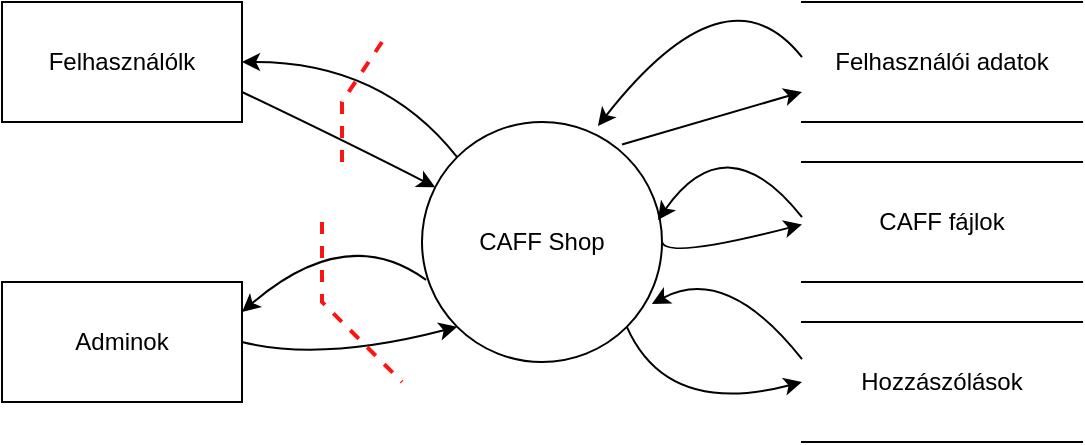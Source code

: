 <mxfile>
    <diagram id="eHFdPZv4uis34D8SFVGU" name="Page-1">
        <mxGraphModel dx="1066" dy="790" grid="1" gridSize="10" guides="1" tooltips="1" connect="1" arrows="1" fold="1" page="1" pageScale="1" pageWidth="850" pageHeight="1100" math="0" shadow="0">
            <root>
                <mxCell id="0"/>
                <mxCell id="1" parent="0"/>
                <mxCell id="1oQU7Ux1nOhfsnqKlw-r-1" value="CAFF Shop" style="ellipse;whiteSpace=wrap;html=1;aspect=fixed;" parent="1" vertex="1">
                    <mxGeometry x="380" y="240" width="120" height="120" as="geometry"/>
                </mxCell>
                <mxCell id="1oQU7Ux1nOhfsnqKlw-r-2" value="Felhasználólk" style="rounded=0;whiteSpace=wrap;html=1;" parent="1" vertex="1">
                    <mxGeometry x="170" y="180" width="120" height="60" as="geometry"/>
                </mxCell>
                <mxCell id="1oQU7Ux1nOhfsnqKlw-r-3" value="Adminok" style="rounded=0;whiteSpace=wrap;html=1;" parent="1" vertex="1">
                    <mxGeometry x="170" y="320" width="120" height="60" as="geometry"/>
                </mxCell>
                <mxCell id="1oQU7Ux1nOhfsnqKlw-r-4" value="" style="curved=1;endArrow=classic;html=1;rounded=0;entryX=1;entryY=0.5;entryDx=0;entryDy=0;exitX=0;exitY=0;exitDx=0;exitDy=0;" parent="1" source="1oQU7Ux1nOhfsnqKlw-r-1" target="1oQU7Ux1nOhfsnqKlw-r-2" edge="1">
                    <mxGeometry width="50" height="50" relative="1" as="geometry">
                        <mxPoint x="400" y="420" as="sourcePoint"/>
                        <mxPoint x="450" y="370" as="targetPoint"/>
                        <Array as="points">
                            <mxPoint x="360" y="210"/>
                        </Array>
                    </mxGeometry>
                </mxCell>
                <mxCell id="1oQU7Ux1nOhfsnqKlw-r-6" value="" style="curved=1;endArrow=classic;html=1;rounded=0;exitX=1;exitY=0.75;exitDx=0;exitDy=0;" parent="1" source="1oQU7Ux1nOhfsnqKlw-r-2" target="1oQU7Ux1nOhfsnqKlw-r-1" edge="1">
                    <mxGeometry width="50" height="50" relative="1" as="geometry">
                        <mxPoint x="380.004" y="297.574" as="sourcePoint"/>
                        <mxPoint x="272.43" y="250" as="targetPoint"/>
                        <Array as="points">
                            <mxPoint x="342.43" y="250"/>
                        </Array>
                    </mxGeometry>
                </mxCell>
                <mxCell id="1oQU7Ux1nOhfsnqKlw-r-7" value="" style="curved=1;endArrow=classic;html=1;rounded=0;entryX=1;entryY=0.25;entryDx=0;entryDy=0;exitX=0.017;exitY=0.658;exitDx=0;exitDy=0;exitPerimeter=0;" parent="1" source="1oQU7Ux1nOhfsnqKlw-r-1" target="1oQU7Ux1nOhfsnqKlw-r-3" edge="1">
                    <mxGeometry width="50" height="50" relative="1" as="geometry">
                        <mxPoint x="380.004" y="337.574" as="sourcePoint"/>
                        <mxPoint x="272.43" y="290" as="targetPoint"/>
                        <Array as="points">
                            <mxPoint x="342.43" y="290"/>
                        </Array>
                    </mxGeometry>
                </mxCell>
                <mxCell id="1oQU7Ux1nOhfsnqKlw-r-9" value="" style="curved=1;endArrow=classic;html=1;rounded=0;exitX=1;exitY=0.5;exitDx=0;exitDy=0;fontStyle=1;entryX=0;entryY=1;entryDx=0;entryDy=0;" parent="1" source="1oQU7Ux1nOhfsnqKlw-r-3" target="1oQU7Ux1nOhfsnqKlw-r-1" edge="1">
                    <mxGeometry width="50" height="50" relative="1" as="geometry">
                        <mxPoint x="310" y="245" as="sourcePoint"/>
                        <mxPoint x="406.668" y="292.509" as="targetPoint"/>
                        <Array as="points">
                            <mxPoint x="330" y="360"/>
                        </Array>
                    </mxGeometry>
                </mxCell>
                <mxCell id="1oQU7Ux1nOhfsnqKlw-r-10" value="Felhasználói adatok" style="shape=partialRectangle;whiteSpace=wrap;html=1;left=0;right=0;fillColor=none;" parent="1" vertex="1">
                    <mxGeometry x="570" y="180" width="140" height="60" as="geometry"/>
                </mxCell>
                <mxCell id="1oQU7Ux1nOhfsnqKlw-r-11" value="CAFF fájlok" style="shape=partialRectangle;whiteSpace=wrap;html=1;left=0;right=0;fillColor=none;" parent="1" vertex="1">
                    <mxGeometry x="570" y="260" width="140" height="60" as="geometry"/>
                </mxCell>
                <mxCell id="1oQU7Ux1nOhfsnqKlw-r-12" value="Hozzászólások" style="shape=partialRectangle;whiteSpace=wrap;html=1;left=0;right=0;fillColor=none;" parent="1" vertex="1">
                    <mxGeometry x="570" y="340" width="140" height="60" as="geometry"/>
                </mxCell>
                <mxCell id="1oQU7Ux1nOhfsnqKlw-r-15" value="" style="curved=1;endArrow=classic;html=1;rounded=0;entryX=0.733;entryY=0.017;entryDx=0;entryDy=0;exitX=0;exitY=0;exitDx=0;exitDy=0;entryPerimeter=0;" parent="1" target="1oQU7Ux1nOhfsnqKlw-r-1" edge="1">
                    <mxGeometry width="50" height="50" relative="1" as="geometry">
                        <mxPoint x="570.004" y="207.574" as="sourcePoint"/>
                        <mxPoint x="462.43" y="160" as="targetPoint"/>
                        <Array as="points">
                            <mxPoint x="532.43" y="160"/>
                        </Array>
                    </mxGeometry>
                </mxCell>
                <mxCell id="1oQU7Ux1nOhfsnqKlw-r-16" value="" style="curved=1;endArrow=classic;html=1;rounded=0;entryX=0.983;entryY=0.408;entryDx=0;entryDy=0;exitX=0;exitY=0;exitDx=0;exitDy=0;entryPerimeter=0;" parent="1" target="1oQU7Ux1nOhfsnqKlw-r-1" edge="1">
                    <mxGeometry width="50" height="50" relative="1" as="geometry">
                        <mxPoint x="570.004" y="287.574" as="sourcePoint"/>
                        <mxPoint x="462.43" y="240" as="targetPoint"/>
                        <Array as="points">
                            <mxPoint x="532.43" y="240"/>
                        </Array>
                    </mxGeometry>
                </mxCell>
                <mxCell id="1oQU7Ux1nOhfsnqKlw-r-17" value="" style="curved=1;endArrow=classic;html=1;rounded=0;exitX=0;exitY=0;exitDx=0;exitDy=0;entryX=0.958;entryY=0.758;entryDx=0;entryDy=0;entryPerimeter=0;" parent="1" target="1oQU7Ux1nOhfsnqKlw-r-1" edge="1">
                    <mxGeometry width="50" height="50" relative="1" as="geometry">
                        <mxPoint x="570.004" y="358.614" as="sourcePoint"/>
                        <mxPoint x="497.96" y="360.0" as="targetPoint"/>
                        <Array as="points">
                            <mxPoint x="532.43" y="311.04"/>
                        </Array>
                    </mxGeometry>
                </mxCell>
                <mxCell id="1oQU7Ux1nOhfsnqKlw-r-19" value="" style="curved=1;endArrow=classic;html=1;rounded=0;exitX=1;exitY=1;exitDx=0;exitDy=0;fontStyle=1;entryX=0;entryY=1;entryDx=0;entryDy=0;" parent="1" source="1oQU7Ux1nOhfsnqKlw-r-1" edge="1">
                    <mxGeometry width="50" height="50" relative="1" as="geometry">
                        <mxPoint x="462.43" y="377.57" as="sourcePoint"/>
                        <mxPoint x="570.004" y="369.996" as="targetPoint"/>
                        <Array as="points">
                            <mxPoint x="502.43" y="387.57"/>
                        </Array>
                    </mxGeometry>
                </mxCell>
                <mxCell id="1oQU7Ux1nOhfsnqKlw-r-20" value="" style="curved=1;endArrow=classic;html=1;rounded=0;exitX=1;exitY=0.5;exitDx=0;exitDy=0;fontStyle=1;entryX=0;entryY=1;entryDx=0;entryDy=0;" parent="1" source="1oQU7Ux1nOhfsnqKlw-r-1" edge="1">
                    <mxGeometry width="50" height="50" relative="1" as="geometry">
                        <mxPoint x="462.43" y="298.79" as="sourcePoint"/>
                        <mxPoint x="570.004" y="291.216" as="targetPoint"/>
                        <Array as="points">
                            <mxPoint x="502.43" y="308.79"/>
                        </Array>
                    </mxGeometry>
                </mxCell>
                <mxCell id="1oQU7Ux1nOhfsnqKlw-r-21" value="" style="curved=1;endArrow=classic;html=1;rounded=0;exitX=1;exitY=0.5;exitDx=0;exitDy=0;fontStyle=1;entryX=0;entryY=0.75;entryDx=0;entryDy=0;" parent="1" target="1oQU7Ux1nOhfsnqKlw-r-10" edge="1">
                    <mxGeometry width="50" height="50" relative="1" as="geometry">
                        <mxPoint x="480" y="251.21" as="sourcePoint"/>
                        <mxPoint x="550.004" y="242.426" as="targetPoint"/>
                        <Array as="points"/>
                    </mxGeometry>
                </mxCell>
                <mxCell id="1oQU7Ux1nOhfsnqKlw-r-23" value="" style="endArrow=none;dashed=1;html=1;rounded=0;strokeWidth=2;strokeColor=#FF1212;" parent="1" edge="1">
                    <mxGeometry width="50" height="50" relative="1" as="geometry">
                        <mxPoint x="330" y="290" as="sourcePoint"/>
                        <mxPoint x="370" y="370" as="targetPoint"/>
                        <Array as="points">
                            <mxPoint x="330" y="330"/>
                        </Array>
                    </mxGeometry>
                </mxCell>
                <mxCell id="1oQU7Ux1nOhfsnqKlw-r-24" value="" style="endArrow=none;dashed=1;html=1;rounded=0;strokeWidth=2;strokeColor=#FF1212;" parent="1" edge="1">
                    <mxGeometry width="50" height="50" relative="1" as="geometry">
                        <mxPoint x="360" y="200" as="sourcePoint"/>
                        <mxPoint x="340" y="260" as="targetPoint"/>
                        <Array as="points">
                            <mxPoint x="340" y="230"/>
                        </Array>
                    </mxGeometry>
                </mxCell>
            </root>
        </mxGraphModel>
    </diagram>
    <diagram id="GvrHCoiGuy2386354njo" name="Page-2">
        <mxGraphModel dx="735" dy="545" grid="1" gridSize="10" guides="1" tooltips="1" connect="1" arrows="1" fold="1" page="1" pageScale="1" pageWidth="850" pageHeight="1100" math="0" shadow="0">
            <root>
                <mxCell id="NqeDUNXfTx-QV4e_SXoF-0"/>
                <mxCell id="NqeDUNXfTx-QV4e_SXoF-1" parent="NqeDUNXfTx-QV4e_SXoF-0"/>
                <mxCell id="NqeDUNXfTx-QV4e_SXoF-2" value="Webszerver" style="ellipse;whiteSpace=wrap;html=1;aspect=fixed;" parent="NqeDUNXfTx-QV4e_SXoF-1" vertex="1">
                    <mxGeometry x="375" y="240" width="80" height="80" as="geometry"/>
                </mxCell>
                <mxCell id="XMo921Cz3Hqp0GOUUWrh-0" value="CAFF kezelő&lt;br&gt;modul" style="ellipse;whiteSpace=wrap;html=1;aspect=fixed;" parent="NqeDUNXfTx-QV4e_SXoF-1" vertex="1">
                    <mxGeometry x="375" y="360" width="80" height="80" as="geometry"/>
                </mxCell>
                <mxCell id="XMo921Cz3Hqp0GOUUWrh-1" value="Felhasználó" style="rounded=0;whiteSpace=wrap;html=1;" parent="NqeDUNXfTx-QV4e_SXoF-1" vertex="1">
                    <mxGeometry x="355" y="90" width="120" height="60" as="geometry"/>
                </mxCell>
                <mxCell id="XMo921Cz3Hqp0GOUUWrh-3" value="HTTP válasz" style="endArrow=classic;html=1;exitX=0.5;exitY=0;exitDx=0;exitDy=0;entryX=0.558;entryY=1.083;entryDx=0;entryDy=0;entryPerimeter=0;" parent="NqeDUNXfTx-QV4e_SXoF-1" source="NqeDUNXfTx-QV4e_SXoF-2" target="XMo921Cz3Hqp0GOUUWrh-1" edge="1">
                    <mxGeometry width="50" height="50" relative="1" as="geometry">
                        <mxPoint x="470" y="170" as="sourcePoint"/>
                        <mxPoint x="520" y="120" as="targetPoint"/>
                        <Array as="points">
                            <mxPoint x="460" y="180"/>
                        </Array>
                    </mxGeometry>
                </mxCell>
                <mxCell id="XMo921Cz3Hqp0GOUUWrh-5" value="HTTP kérés" style="endArrow=classic;html=1;exitX=0.5;exitY=1;exitDx=0;exitDy=0;entryX=0.5;entryY=0;entryDx=0;entryDy=0;" parent="NqeDUNXfTx-QV4e_SXoF-1" source="XMo921Cz3Hqp0GOUUWrh-1" target="NqeDUNXfTx-QV4e_SXoF-2" edge="1">
                    <mxGeometry width="50" height="50" relative="1" as="geometry">
                        <mxPoint x="355" y="210" as="sourcePoint"/>
                        <mxPoint x="405" y="160" as="targetPoint"/>
                        <Array as="points">
                            <mxPoint x="370" y="190"/>
                        </Array>
                    </mxGeometry>
                </mxCell>
                <mxCell id="XMo921Cz3Hqp0GOUUWrh-6" value="Internet" style="endArrow=none;dashed=1;html=1;strokeWidth=2;strokeColor=#FF150D;fontColor=#FF150D;" parent="NqeDUNXfTx-QV4e_SXoF-1" edge="1">
                    <mxGeometry x="0.796" y="6" width="50" height="50" relative="1" as="geometry">
                        <mxPoint x="360" y="220" as="sourcePoint"/>
                        <mxPoint x="480" y="220" as="targetPoint"/>
                        <Array as="points">
                            <mxPoint x="420" y="200"/>
                        </Array>
                        <mxPoint as="offset"/>
                    </mxGeometry>
                </mxCell>
                <mxCell id="XMo921Cz3Hqp0GOUUWrh-8" value="CAFF &lt;br&gt;Parser dll" style="ellipse;whiteSpace=wrap;html=1;aspect=fixed;" parent="NqeDUNXfTx-QV4e_SXoF-1" vertex="1">
                    <mxGeometry x="220" y="330" width="70" height="70" as="geometry"/>
                </mxCell>
                <mxCell id="XMo921Cz3Hqp0GOUUWrh-9" value="Felhasználói adatok" style="shape=partialRectangle;whiteSpace=wrap;html=1;left=0;right=0;fillColor=none;fontColor=#000000;" parent="NqeDUNXfTx-QV4e_SXoF-1" vertex="1">
                    <mxGeometry x="600" y="210" width="90" height="45" as="geometry"/>
                </mxCell>
                <mxCell id="XMo921Cz3Hqp0GOUUWrh-11" value="Felhasználói adatok" style="shape=partialRectangle;whiteSpace=wrap;html=1;left=0;right=0;fillColor=none;fontColor=#000000;" parent="NqeDUNXfTx-QV4e_SXoF-1" vertex="1">
                    <mxGeometry x="600" y="275" width="90" height="45" as="geometry"/>
                </mxCell>
                <mxCell id="Lx_jJAeiy5k4SNCIMACa-0" value="CAFF fájlok" style="shape=partialRectangle;whiteSpace=wrap;html=1;left=0;right=0;fillColor=none;fontColor=#000000;" vertex="1" parent="NqeDUNXfTx-QV4e_SXoF-1">
                    <mxGeometry x="130" y="450" width="90" height="45" as="geometry"/>
                </mxCell>
                <mxCell id="Lx_jJAeiy5k4SNCIMACa-4" value="Fájl beolvasás" style="endArrow=classic;html=1;exitX=0.5;exitY=0;exitDx=0;exitDy=0;entryX=0;entryY=1;entryDx=0;entryDy=0;" edge="1" parent="NqeDUNXfTx-QV4e_SXoF-1" source="Lx_jJAeiy5k4SNCIMACa-0" target="XMo921Cz3Hqp0GOUUWrh-8">
                    <mxGeometry x="0.285" y="-12" width="50" height="50" relative="1" as="geometry">
                        <mxPoint x="185" y="450" as="sourcePoint"/>
                        <mxPoint x="191.96" y="364.98" as="targetPoint"/>
                        <Array as="points">
                            <mxPoint x="225" y="420"/>
                        </Array>
                        <mxPoint x="-5" y="8" as="offset"/>
                    </mxGeometry>
                </mxCell>
                <mxCell id="Lx_jJAeiy5k4SNCIMACa-5" value="Fájl írás" style="endArrow=none;html=1;exitX=0.5;exitY=0;exitDx=0;exitDy=0;entryX=0.071;entryY=0.833;entryDx=0;entryDy=0;endFill=0;startArrow=classic;startFill=1;entryPerimeter=0;" edge="1" parent="NqeDUNXfTx-QV4e_SXoF-1" target="XMo921Cz3Hqp0GOUUWrh-8">
                    <mxGeometry x="-0.488" y="22" width="50" height="50" relative="1" as="geometry">
                        <mxPoint x="175" y="450" as="sourcePoint"/>
                        <mxPoint x="231.716" y="388.284" as="targetPoint"/>
                        <Array as="points">
                            <mxPoint x="195" y="410"/>
                        </Array>
                        <mxPoint as="offset"/>
                    </mxGeometry>
                </mxCell>
                <mxCell id="Lx_jJAeiy5k4SNCIMACa-6" value="Diszk elérés" style="endArrow=none;dashed=1;html=1;strokeWidth=2;strokeColor=#FF150D;fontColor=#FF150D;" edge="1" parent="NqeDUNXfTx-QV4e_SXoF-1">
                    <mxGeometry x="0.762" y="8" width="50" height="50" relative="1" as="geometry">
                        <mxPoint x="185" y="380" as="sourcePoint"/>
                        <mxPoint x="265" y="420" as="targetPoint"/>
                        <Array as="points">
                            <mxPoint x="205" y="410"/>
                        </Array>
                        <mxPoint as="offset"/>
                    </mxGeometry>
                </mxCell>
            </root>
        </mxGraphModel>
    </diagram>
</mxfile>